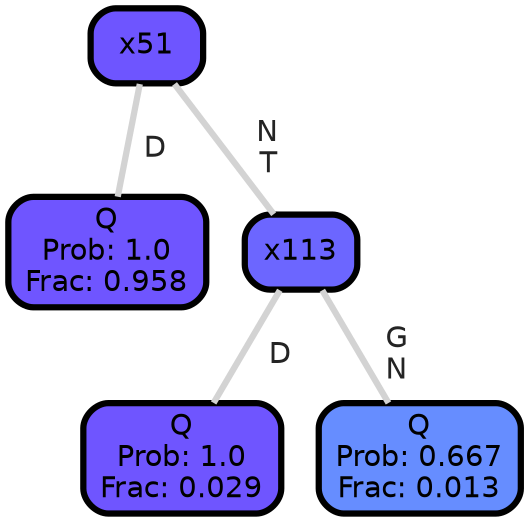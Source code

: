 graph Tree {
node [shape=box, style="filled, rounded",color="black",penwidth="3",fontcolor="black",                 fontname=helvetica] ;
graph [ranksep="0 equally", splines=straight,                 bgcolor=transparent, dpi=200] ;
edge [fontname=helvetica, fontweight=bold,fontcolor=grey14,color=lightgray] ;
0 [label="Q
Prob: 1.0
Frac: 0.958", fillcolor="#6f55ff"] ;
1 [label="x51", fillcolor="#6e55ff"] ;
2 [label="Q
Prob: 1.0
Frac: 0.029", fillcolor="#6f55ff"] ;
3 [label="x113", fillcolor="#6c66ff"] ;
4 [label="Q
Prob: 0.667
Frac: 0.013", fillcolor="#668dff"] ;
1 -- 0 [label=" D",penwidth=3] ;
1 -- 3 [label=" N\n T",penwidth=3] ;
3 -- 2 [label=" D",penwidth=3] ;
3 -- 4 [label=" G\n N",penwidth=3] ;
{rank = same;}}
